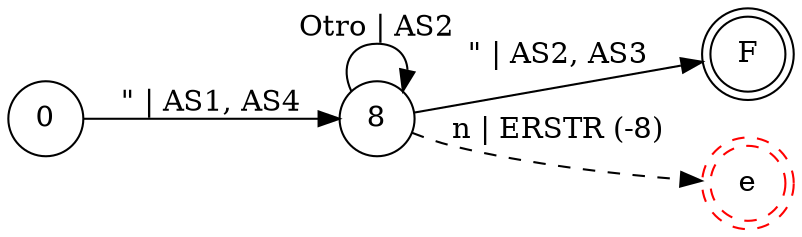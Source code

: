 digraph DFA {
    rankdir = LR;
    node [shape = circle;];
    F [shape = doublecircle;];
    eS [shape = doublecircle;style = dashed;color = red;label = "e";];
    
    0 -> 8 [label = "\" | AS1, AS4";];
    8 -> 8 [label = "Otro | AS2";];
    8 -> F [label = "\" | AS2, AS3";];
    8 -> eS [label = "n | ERSTR (-8)"; style = dashed;];
}